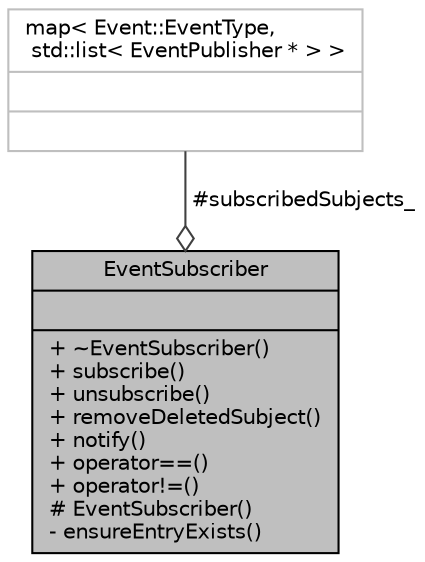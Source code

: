 digraph "EventSubscriber"
{
 // INTERACTIVE_SVG=YES
 // LATEX_PDF_SIZE
  bgcolor="transparent";
  edge [fontname="Helvetica",fontsize="10",labelfontname="Helvetica",labelfontsize="10"];
  node [fontname="Helvetica",fontsize="10",shape=record];
  Node1 [label="{EventSubscriber\n||+ ~EventSubscriber()\l+ subscribe()\l+ unsubscribe()\l+ removeDeletedSubject()\l+ notify()\l+ operator==()\l+ operator!=()\l# EventSubscriber()\l- ensureEntryExists()\l}",height=0.2,width=0.4,color="black", fillcolor="grey75", style="filled", fontcolor="black",tooltip=" "];
  Node2 -> Node1 [color="grey25",fontsize="10",style="solid",label=" #subscribedSubjects_" ,arrowhead="odiamond",fontname="Helvetica"];
  Node2 [label="{map\< Event::EventType,\l std::list\< EventPublisher * \> \>\n||}",height=0.2,width=0.4,color="grey75",tooltip=" "];
}
